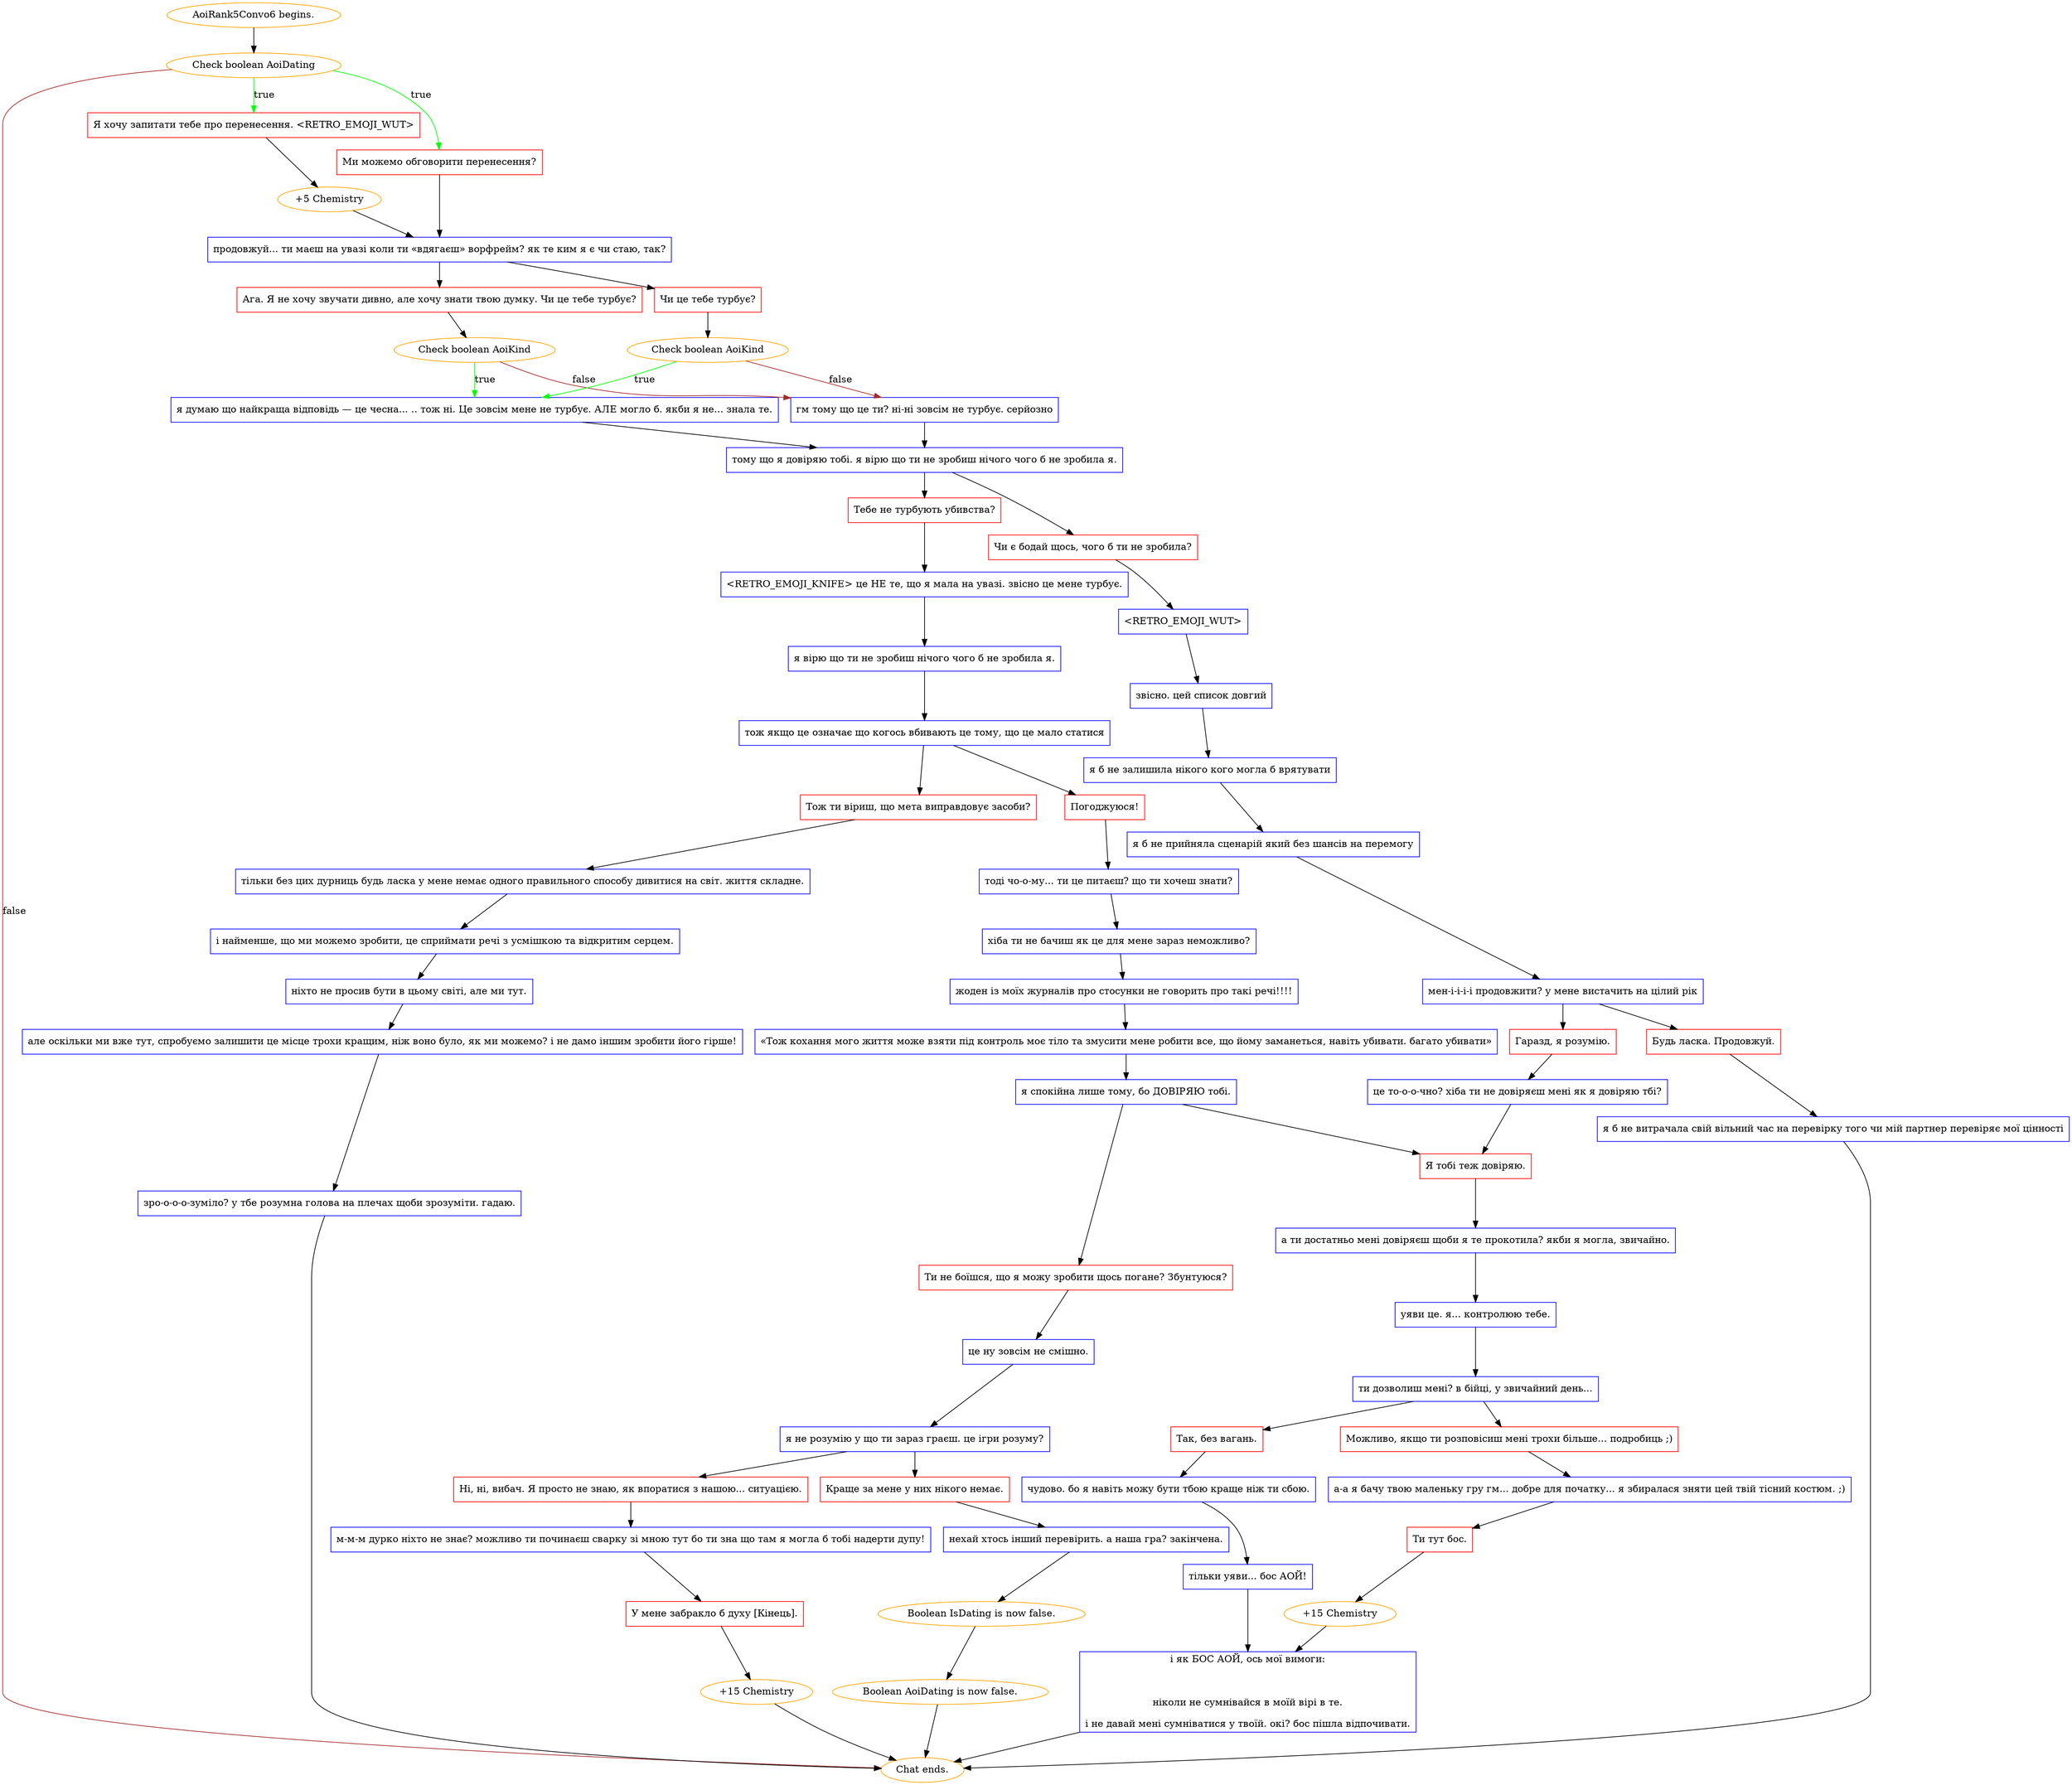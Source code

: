 digraph {
	"AoiRank5Convo6 begins." [color=orange];
		"AoiRank5Convo6 begins." -> j1576330456;
	j1576330456 [label="Check boolean AoiDating",color=orange];
		j1576330456 -> j4243613773 [label=true,color=green];
		j1576330456 -> j2556009538 [label=true,color=green];
		j1576330456 -> "Chat ends." [label=false,color=brown];
	j4243613773 [label="Я хочу запитати тебе про перенесення. <RETRO_EMOJI_WUT>",shape=box,color=red];
		j4243613773 -> j4149241191;
	j2556009538 [label="Ми можемо обговорити перенесення?",shape=box,color=red];
		j2556009538 -> j3325671493;
	"Chat ends." [color=orange];
	j4149241191 [label="+5 Chemistry",color=orange];
		j4149241191 -> j3325671493;
	j3325671493 [label="продовжуй... ти маєш на увазі коли ти «вдягаєш» ворфрейм? як те ким я є чи стаю, так?",shape=box,color=blue];
		j3325671493 -> j3102726573;
		j3325671493 -> j2437174225;
	j3102726573 [label="Ага. Я не хочу звучати дивно, але хочу знати твою думку. Чи це тебе турбує?",shape=box,color=red];
		j3102726573 -> j171151490;
	j2437174225 [label="Чи це тебе турбує?",shape=box,color=red];
		j2437174225 -> j876495451;
	j171151490 [label="Check boolean AoiKind",color=orange];
		j171151490 -> j3010719805 [label=true,color=green];
		j171151490 -> j2063625882 [label=false,color=brown];
	j876495451 [label="Check boolean AoiKind",color=orange];
		j876495451 -> j3010719805 [label=true,color=green];
		j876495451 -> j2063625882 [label=false,color=brown];
	j3010719805 [label="я думаю що найкраща відповідь — це чесна... .. тож ні. Це зовсім мене не турбує. АЛЕ могло б. якби я не... знала те.",shape=box,color=blue];
		j3010719805 -> j1389221296;
	j2063625882 [label="гм тому що це ти? ні-ні зовсім не турбує. серйозно",shape=box,color=blue];
		j2063625882 -> j1389221296;
	j1389221296 [label="тому що я довіряю тобі. я вірю що ти не зробиш нічого чого б не зробила я.",shape=box,color=blue];
		j1389221296 -> j1077053156;
		j1389221296 -> j3790742060;
	j1077053156 [label="Чи є бодай щось, чого б ти не зробила?",shape=box,color=red];
		j1077053156 -> j1279478696;
	j3790742060 [label="Тебе не турбують убивства?",shape=box,color=red];
		j3790742060 -> j3599861676;
	j1279478696 [label="<RETRO_EMOJI_WUT>",shape=box,color=blue];
		j1279478696 -> j4265802594;
	j3599861676 [label="<RETRO_EMOJI_KNIFE> це НЕ те, що я мала на увазі. звісно це мене турбує.",shape=box,color=blue];
		j3599861676 -> j3437364407;
	j4265802594 [label="звісно. цей список довгий",shape=box,color=blue];
		j4265802594 -> j640317564;
	j3437364407 [label="я вірю що ти не зробиш нічого чого б не зробила я.",shape=box,color=blue];
		j3437364407 -> j898530088;
	j640317564 [label="я б не залишила нікого кого могла б врятувати",shape=box,color=blue];
		j640317564 -> j628931106;
	j898530088 [label="тож якщо це означає що когось вбивають це тому, що це мало статися",shape=box,color=blue];
		j898530088 -> j3000191182;
		j898530088 -> j2951641916;
	j628931106 [label="я б не прийняла сценарій який без шансів на перемогу",shape=box,color=blue];
		j628931106 -> j1895783486;
	j3000191182 [label="Тож ти віриш, що мета виправдовує засоби?",shape=box,color=red];
		j3000191182 -> j2311543304;
	j2951641916 [label="Погоджуюся!",shape=box,color=red];
		j2951641916 -> j2346758599;
	j1895783486 [label="мен-і-і-і-і продовжити? у мене вистачить на цілий рік",shape=box,color=blue];
		j1895783486 -> j571576270;
		j1895783486 -> j2045054405;
	j2311543304 [label="тільки без цих дурниць будь ласка у мене немає одного правильного способу дивитися на світ. життя складне.",shape=box,color=blue];
		j2311543304 -> j1430744956;
	j2346758599 [label="тоді чо-о-му... ти це питаєш? що ти хочеш знати?",shape=box,color=blue];
		j2346758599 -> j4063756741;
	j571576270 [label="Будь ласка. Продовжуй.",shape=box,color=red];
		j571576270 -> j2079391498;
	j2045054405 [label="Гаразд, я розумію.",shape=box,color=red];
		j2045054405 -> j3290828816;
	j1430744956 [label="і найменше, що ми можемо зробити, це сприймати речі з усмішкою та відкритим серцем.",shape=box,color=blue];
		j1430744956 -> j1851306012;
	j4063756741 [label="хіба ти не бачиш як це для мене зараз неможливо?",shape=box,color=blue];
		j4063756741 -> j2537624826;
	j2079391498 [label="я б не витрачала свій вільний час на перевірку того чи мій партнер перевіряє мої цінності",shape=box,color=blue];
		j2079391498 -> "Chat ends.";
	j3290828816 [label="це то-о-о-чно? хіба ти не довіряєш мені як я довіряю тбі?",shape=box,color=blue];
		j3290828816 -> j3121683001;
	j1851306012 [label="ніхто не просив бути в цьому світі, але ми тут.",shape=box,color=blue];
		j1851306012 -> j3443933822;
	j2537624826 [label="жоден із моїх журналів про стосунки не говорить про такі речі!!!!",shape=box,color=blue];
		j2537624826 -> j2401491174;
	j3121683001 [label="Я тобі теж довіряю.",shape=box,color=red];
		j3121683001 -> j616894799;
	j3443933822 [label="але оскільки ми вже тут, спробуємо залишити це місце трохи кращим, ніж воно було, як ми можемо? і не дамо іншим зробити його гірше!",shape=box,color=blue];
		j3443933822 -> j2253350476;
	j2401491174 [label="«Тож кохання мого життя може взяти під контроль моє тіло та змусити мене робити все, що йому заманеться, навіть убивати. багато убивати»",shape=box,color=blue];
		j2401491174 -> j908401920;
	j616894799 [label="а ти достатньо мені довіряєш щоби я те прокотила? якби я могла, звичайно.",shape=box,color=blue];
		j616894799 -> j282426163;
	j2253350476 [label="зро-о-о-о-зуміло? у тбе розумна голова на плечах щоби зрозуміти. гадаю.",shape=box,color=blue];
		j2253350476 -> "Chat ends.";
	j908401920 [label="я спокійна лише тому, бо ДОВІРЯЮ тобі.",shape=box,color=blue];
		j908401920 -> j3121683001;
		j908401920 -> j4278175984;
	j282426163 [label="уяви це. я... контролюю тебе.",shape=box,color=blue];
		j282426163 -> j8830725;
	j4278175984 [label="Ти не боїшся, що я можу зробити щось погане? Збунтуюся?",shape=box,color=red];
		j4278175984 -> j2635428825;
	j8830725 [label="ти дозволиш мені? в бійці, у звичайний день...",shape=box,color=blue];
		j8830725 -> j3881875786;
		j8830725 -> j1335412238;
	j2635428825 [label="це ну зовсім не смішно.",shape=box,color=blue];
		j2635428825 -> j4119777314;
	j3881875786 [label="Можливо, якщо ти розповісиш мені трохи більше... подробиць ;)",shape=box,color=red];
		j3881875786 -> j3965212617;
	j1335412238 [label="Так, без вагань.",shape=box,color=red];
		j1335412238 -> j1894785422;
	j4119777314 [label="я не розумію у що ти зараз граєш. це ігри розуму?",shape=box,color=blue];
		j4119777314 -> j1403920886;
		j4119777314 -> j1154354737;
	j3965212617 [label="а-а я бачу твою маленьку гру гм... добре для початку... я збиралася зняти цей твій тісний костюм. ;)",shape=box,color=blue];
		j3965212617 -> j2683335032;
	j1894785422 [label="чудово. бо я навіть можу бути тбою краще ніж ти сбою.",shape=box,color=blue];
		j1894785422 -> j1432999502;
	j1403920886 [label="Краще за мене у них нікого немає.",shape=box,color=red];
		j1403920886 -> j2746956027;
	j1154354737 [label="Ні, ні, вибач. Я просто не знаю, як впоратися з нашою... ситуацією.",shape=box,color=red];
		j1154354737 -> j980808483;
	j2683335032 [label="Ти тут бос.",shape=box,color=red];
		j2683335032 -> j3194014396;
	j1432999502 [label="тільки уяви... бос АОЙ!",shape=box,color=blue];
		j1432999502 -> j973656014;
	j2746956027 [label="нехай хтось інший перевірить. а наша гра? закінчена.",shape=box,color=blue];
		j2746956027 -> j2209722290;
	j980808483 [label="м-м-м дурко ніхто не знає? можливо ти починаєш сварку зі мною тут бо ти зна що там я могла б тобі надерти дупу!",shape=box,color=blue];
		j980808483 -> j2358396292;
	j3194014396 [label="+15 Chemistry",color=orange];
		j3194014396 -> j973656014;
	j973656014 [label="і як БОС АОЙ, ось мої вимоги:

ніколи не сумнівайся в моїй вірі в те.
і не давай мені сумніватися у твоїй. окі? бос пішла відпочивати.",shape=box,color=blue];
		j973656014 -> "Chat ends.";
	j2209722290 [label="Boolean IsDating is now false.",color=orange];
		j2209722290 -> j1296492913;
	j2358396292 [label="У мене забракло б духу [Кінець].",shape=box,color=red];
		j2358396292 -> j374273682;
	j1296492913 [label="Boolean AoiDating is now false.",color=orange];
		j1296492913 -> "Chat ends.";
	j374273682 [label="+15 Chemistry",color=orange];
		j374273682 -> "Chat ends.";
}